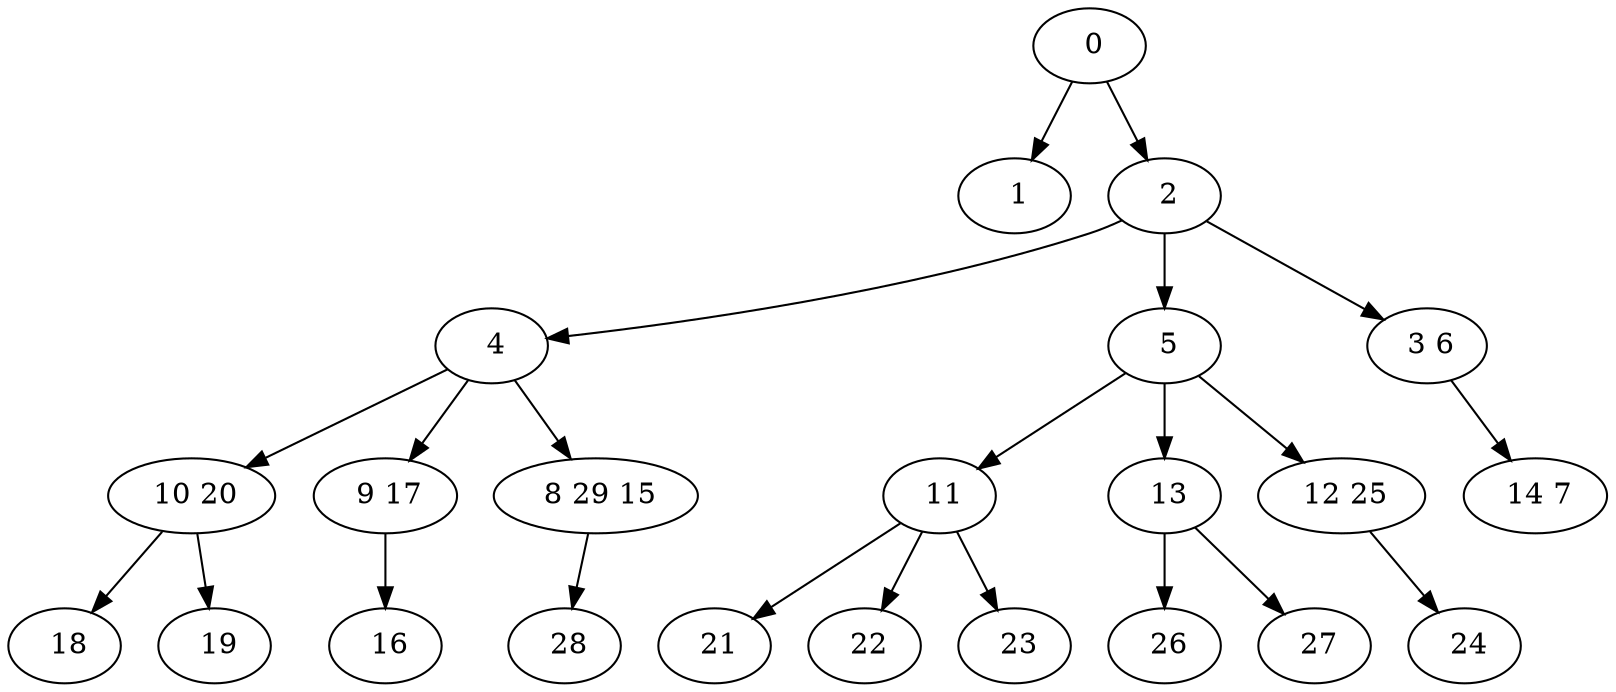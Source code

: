 digraph mytree {
" 0" -> " 1";
" 0" -> " 2";
" 1";
" 2" -> " 4";
" 2" -> " 5";
" 2" -> " 3 6";
" 4" -> " 10 20";
" 4" -> " 9 17";
" 4" -> " 8 29 15";
" 5" -> " 11";
" 5" -> " 13";
" 5" -> " 12 25";
" 3 6" -> " 14 7";
" 10 20" -> " 18";
" 10 20" -> " 19";
" 9 17" -> " 16";
" 8 29 15" -> " 28";
" 11" -> " 21";
" 11" -> " 22";
" 11" -> " 23";
" 13" -> " 26";
" 13" -> " 27";
" 24";
" 12 25" -> " 24";
" 18";
" 19";
" 21";
" 22";
" 23";
" 26";
" 27";
" 16";
" 28";
" 14 7";
}
